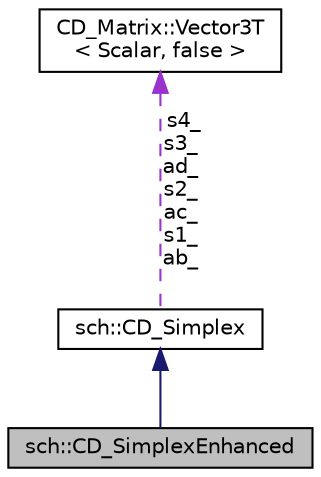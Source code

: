 digraph "sch::CD_SimplexEnhanced"
{
 // LATEX_PDF_SIZE
  edge [fontname="Helvetica",fontsize="10",labelfontname="Helvetica",labelfontsize="10"];
  node [fontname="Helvetica",fontsize="10",shape=record];
  Node1 [label="sch::CD_SimplexEnhanced",height=0.2,width=0.4,color="black", fillcolor="grey75", style="filled", fontcolor="black",tooltip=" "];
  Node2 -> Node1 [dir="back",color="midnightblue",fontsize="10",style="solid",fontname="Helvetica"];
  Node2 [label="sch::CD_Simplex",height=0.2,width=0.4,color="black", fillcolor="white", style="filled",URL="$classsch_1_1CD__Simplex.html",tooltip=" "];
  Node3 -> Node2 [dir="back",color="darkorchid3",fontsize="10",style="dashed",label=" s4_\ns3_\nad_\ns2_\nac_\ns1_\nab_" ,fontname="Helvetica"];
  Node3 [label="CD_Matrix::Vector3T\l\< Scalar, false \>",height=0.2,width=0.4,color="black", fillcolor="white", style="filled",URL="$structCD__Matrix_1_1Vector3T.html",tooltip=" "];
}
